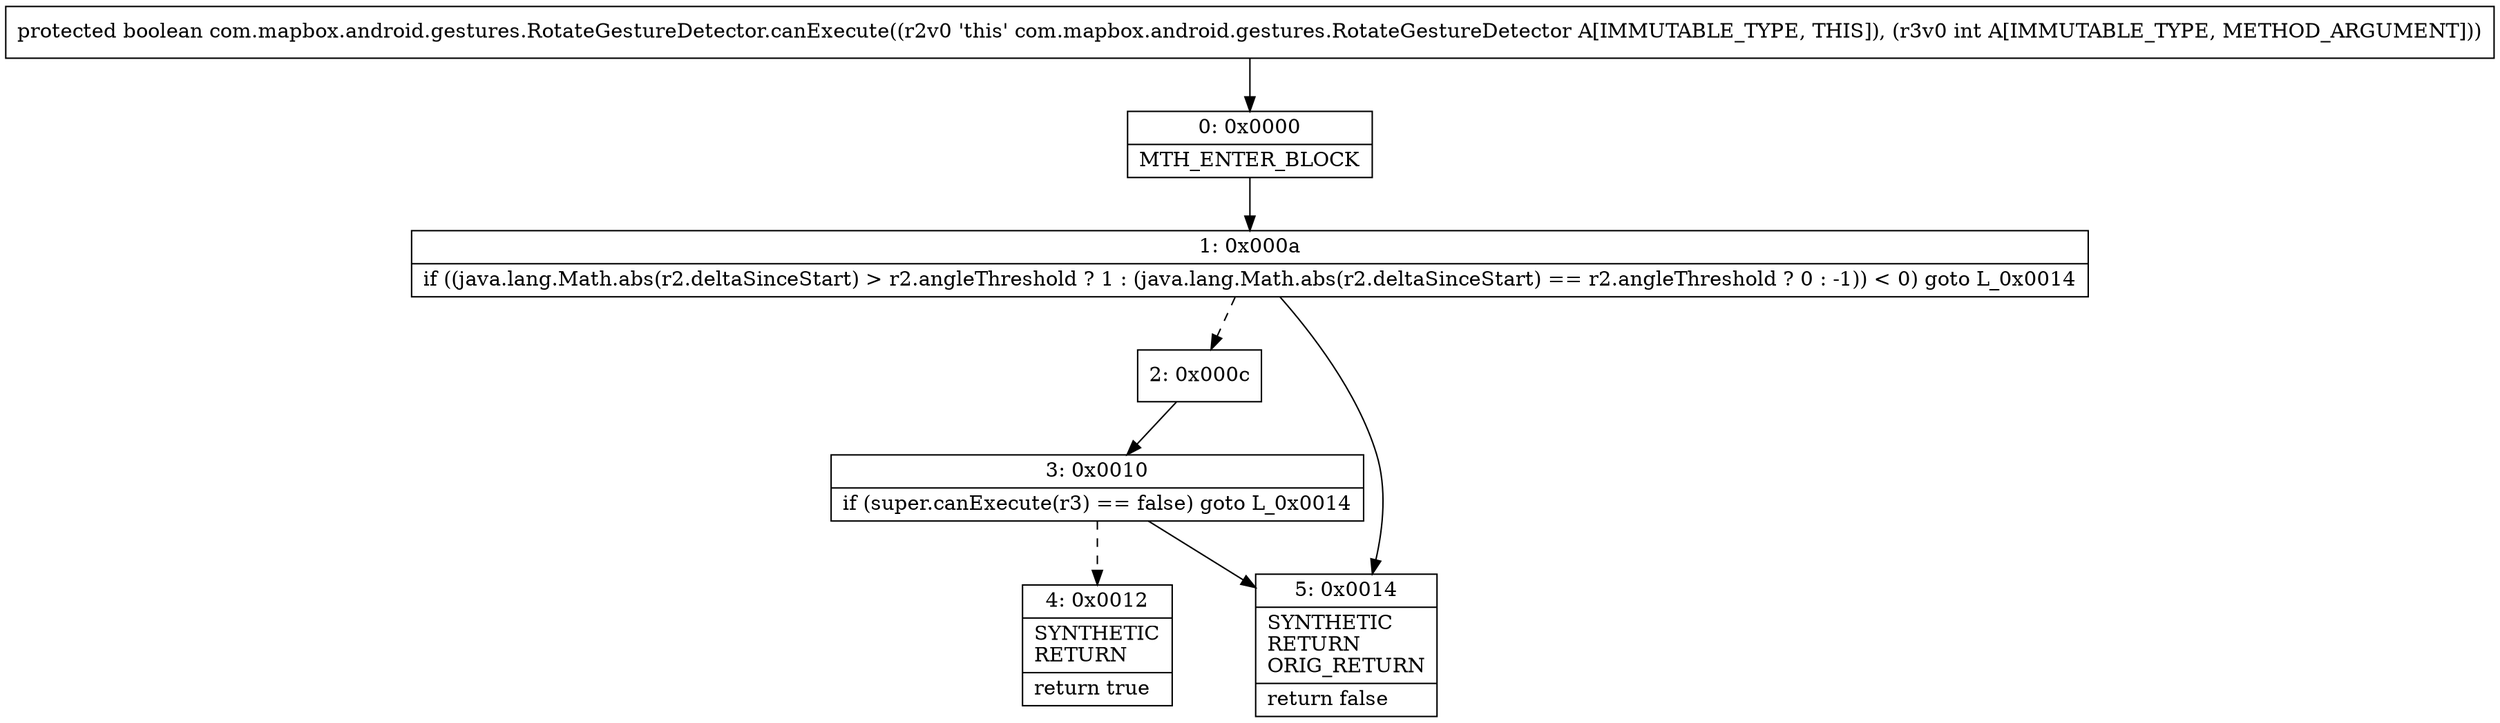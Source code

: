 digraph "CFG forcom.mapbox.android.gestures.RotateGestureDetector.canExecute(I)Z" {
Node_0 [shape=record,label="{0\:\ 0x0000|MTH_ENTER_BLOCK\l}"];
Node_1 [shape=record,label="{1\:\ 0x000a|if ((java.lang.Math.abs(r2.deltaSinceStart) \> r2.angleThreshold ? 1 : (java.lang.Math.abs(r2.deltaSinceStart) == r2.angleThreshold ? 0 : \-1)) \< 0) goto L_0x0014\l}"];
Node_2 [shape=record,label="{2\:\ 0x000c}"];
Node_3 [shape=record,label="{3\:\ 0x0010|if (super.canExecute(r3) == false) goto L_0x0014\l}"];
Node_4 [shape=record,label="{4\:\ 0x0012|SYNTHETIC\lRETURN\l|return true\l}"];
Node_5 [shape=record,label="{5\:\ 0x0014|SYNTHETIC\lRETURN\lORIG_RETURN\l|return false\l}"];
MethodNode[shape=record,label="{protected boolean com.mapbox.android.gestures.RotateGestureDetector.canExecute((r2v0 'this' com.mapbox.android.gestures.RotateGestureDetector A[IMMUTABLE_TYPE, THIS]), (r3v0 int A[IMMUTABLE_TYPE, METHOD_ARGUMENT])) }"];
MethodNode -> Node_0;
Node_0 -> Node_1;
Node_1 -> Node_2[style=dashed];
Node_1 -> Node_5;
Node_2 -> Node_3;
Node_3 -> Node_4[style=dashed];
Node_3 -> Node_5;
}

